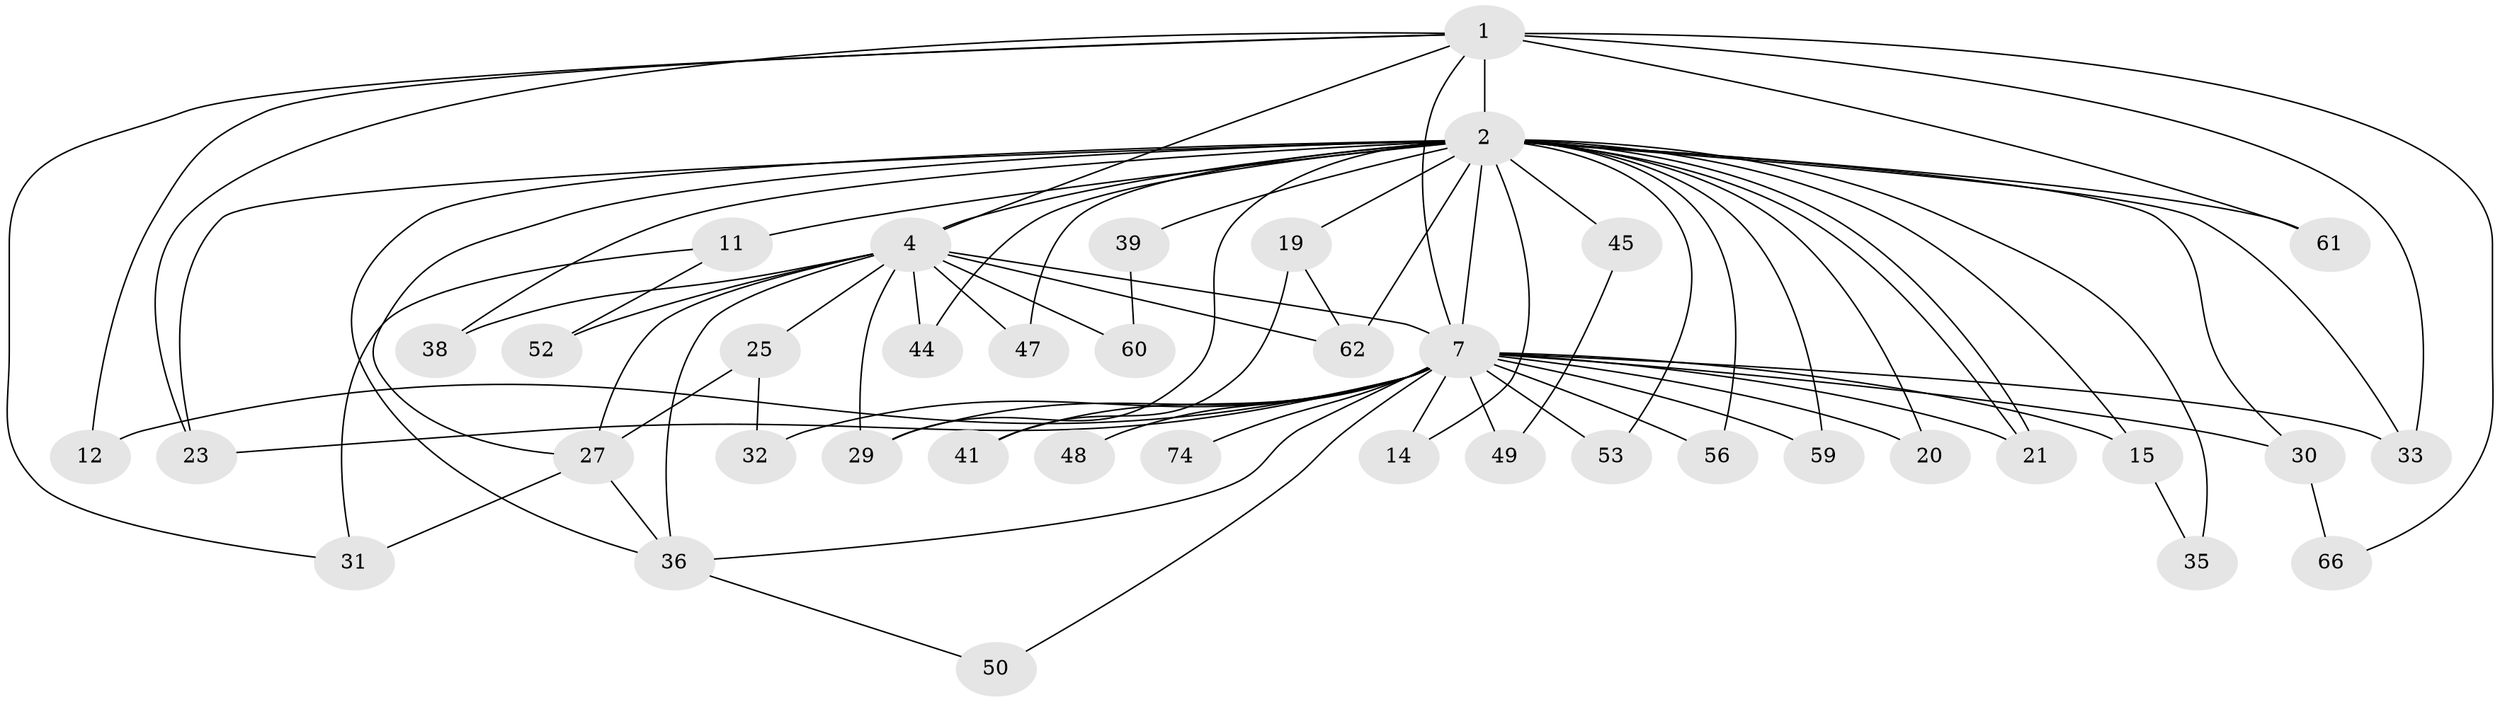 // original degree distribution, {12: 0.012658227848101266, 27: 0.012658227848101266, 19: 0.0379746835443038, 18: 0.012658227848101266, 17: 0.012658227848101266, 22: 0.012658227848101266, 14: 0.012658227848101266, 21: 0.012658227848101266, 4: 0.0759493670886076, 2: 0.5822784810126582, 6: 0.0379746835443038, 3: 0.16455696202531644, 5: 0.012658227848101266}
// Generated by graph-tools (version 1.1) at 2025/14/03/09/25 04:14:04]
// undirected, 39 vertices, 78 edges
graph export_dot {
graph [start="1"]
  node [color=gray90,style=filled];
  1 [super="+5"];
  2 [super="+6+75+77+3+17+26+16+28"];
  4 [super="+22+55+46+58+9"];
  7 [super="+54+24+10+51"];
  11;
  12;
  14;
  15;
  19;
  20;
  21;
  23 [super="+57"];
  25 [super="+76"];
  27;
  29;
  30;
  31 [super="+70"];
  32;
  33 [super="+37"];
  35;
  36 [super="+42"];
  38;
  39;
  41;
  44;
  45;
  47;
  48;
  49;
  50;
  52;
  53;
  56;
  59;
  60;
  61;
  62 [super="+64"];
  66;
  74;
  1 -- 2 [weight=13];
  1 -- 4 [weight=4];
  1 -- 7 [weight=4];
  1 -- 23;
  1 -- 66;
  1 -- 33;
  1 -- 12;
  1 -- 61;
  1 -- 31;
  2 -- 4 [weight=12];
  2 -- 7 [weight=12];
  2 -- 11 [weight=2];
  2 -- 21;
  2 -- 21;
  2 -- 23 [weight=2];
  2 -- 36;
  2 -- 45 [weight=2];
  2 -- 59;
  2 -- 15 [weight=2];
  2 -- 20;
  2 -- 29;
  2 -- 30;
  2 -- 33;
  2 -- 38;
  2 -- 39 [weight=2];
  2 -- 56;
  2 -- 62;
  2 -- 14;
  2 -- 19 [weight=2];
  2 -- 27;
  2 -- 35;
  2 -- 47;
  2 -- 53;
  2 -- 44;
  2 -- 61;
  4 -- 7 [weight=6];
  4 -- 27;
  4 -- 29;
  4 -- 36 [weight=2];
  4 -- 60;
  4 -- 38;
  4 -- 44;
  4 -- 47;
  4 -- 52;
  4 -- 25;
  4 -- 62 [weight=2];
  7 -- 12;
  7 -- 14;
  7 -- 15;
  7 -- 32;
  7 -- 48 [weight=2];
  7 -- 53;
  7 -- 29;
  7 -- 36;
  7 -- 74;
  7 -- 20;
  7 -- 23;
  7 -- 30;
  7 -- 33;
  7 -- 41;
  7 -- 49;
  7 -- 50;
  7 -- 56;
  7 -- 59;
  7 -- 21;
  11 -- 52;
  11 -- 31;
  15 -- 35;
  19 -- 41;
  19 -- 62;
  25 -- 32;
  25 -- 27;
  27 -- 31;
  27 -- 36;
  30 -- 66;
  36 -- 50;
  39 -- 60;
  45 -- 49;
}
